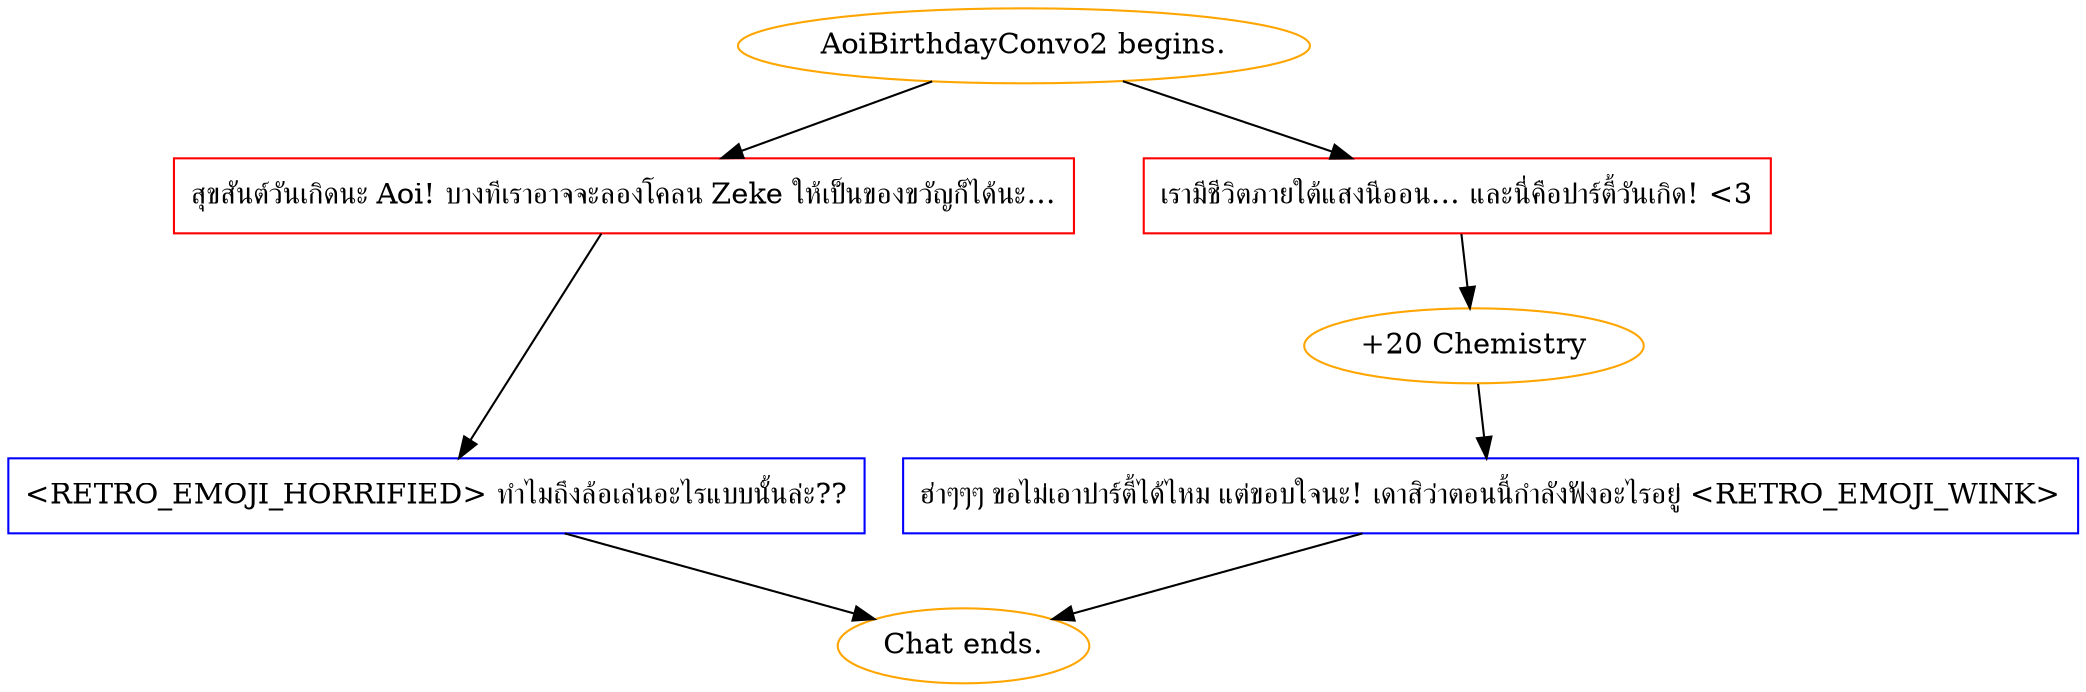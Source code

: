 digraph {
	"AoiBirthdayConvo2 begins." [color=orange];
		"AoiBirthdayConvo2 begins." -> j3208466836;
		"AoiBirthdayConvo2 begins." -> j3067832953;
	j3208466836 [label="สุขสันต์วันเกิดนะ Aoi! บางทีเราอาจจะลองโคลน Zeke ให้เป็นของขวัญก็ได้นะ…",shape=box,color=red];
		j3208466836 -> j3679448742;
	j3067832953 [label="เรามีชีวิตภายใต้แสงนีออน… และนี่คือปาร์ตี้วันเกิด! <3",shape=box,color=red];
		j3067832953 -> j2766530127;
	j3679448742 [label="<RETRO_EMOJI_HORRIFIED> ทำไมถึงล้อเล่นอะไรแบบนั้นล่ะ??",shape=box,color=blue];
		j3679448742 -> "Chat ends.";
	j2766530127 [label="+20 Chemistry",color=orange];
		j2766530127 -> j2928271712;
	"Chat ends." [color=orange];
	j2928271712 [label="ฮ่าๆๆๆ ขอไม่เอาปาร์ตี้ได้ไหม แต่ขอบใจนะ! เดาสิว่าตอนนี้กำลังฟังอะไรอยู่ <RETRO_EMOJI_WINK>",shape=box,color=blue];
		j2928271712 -> "Chat ends.";
}